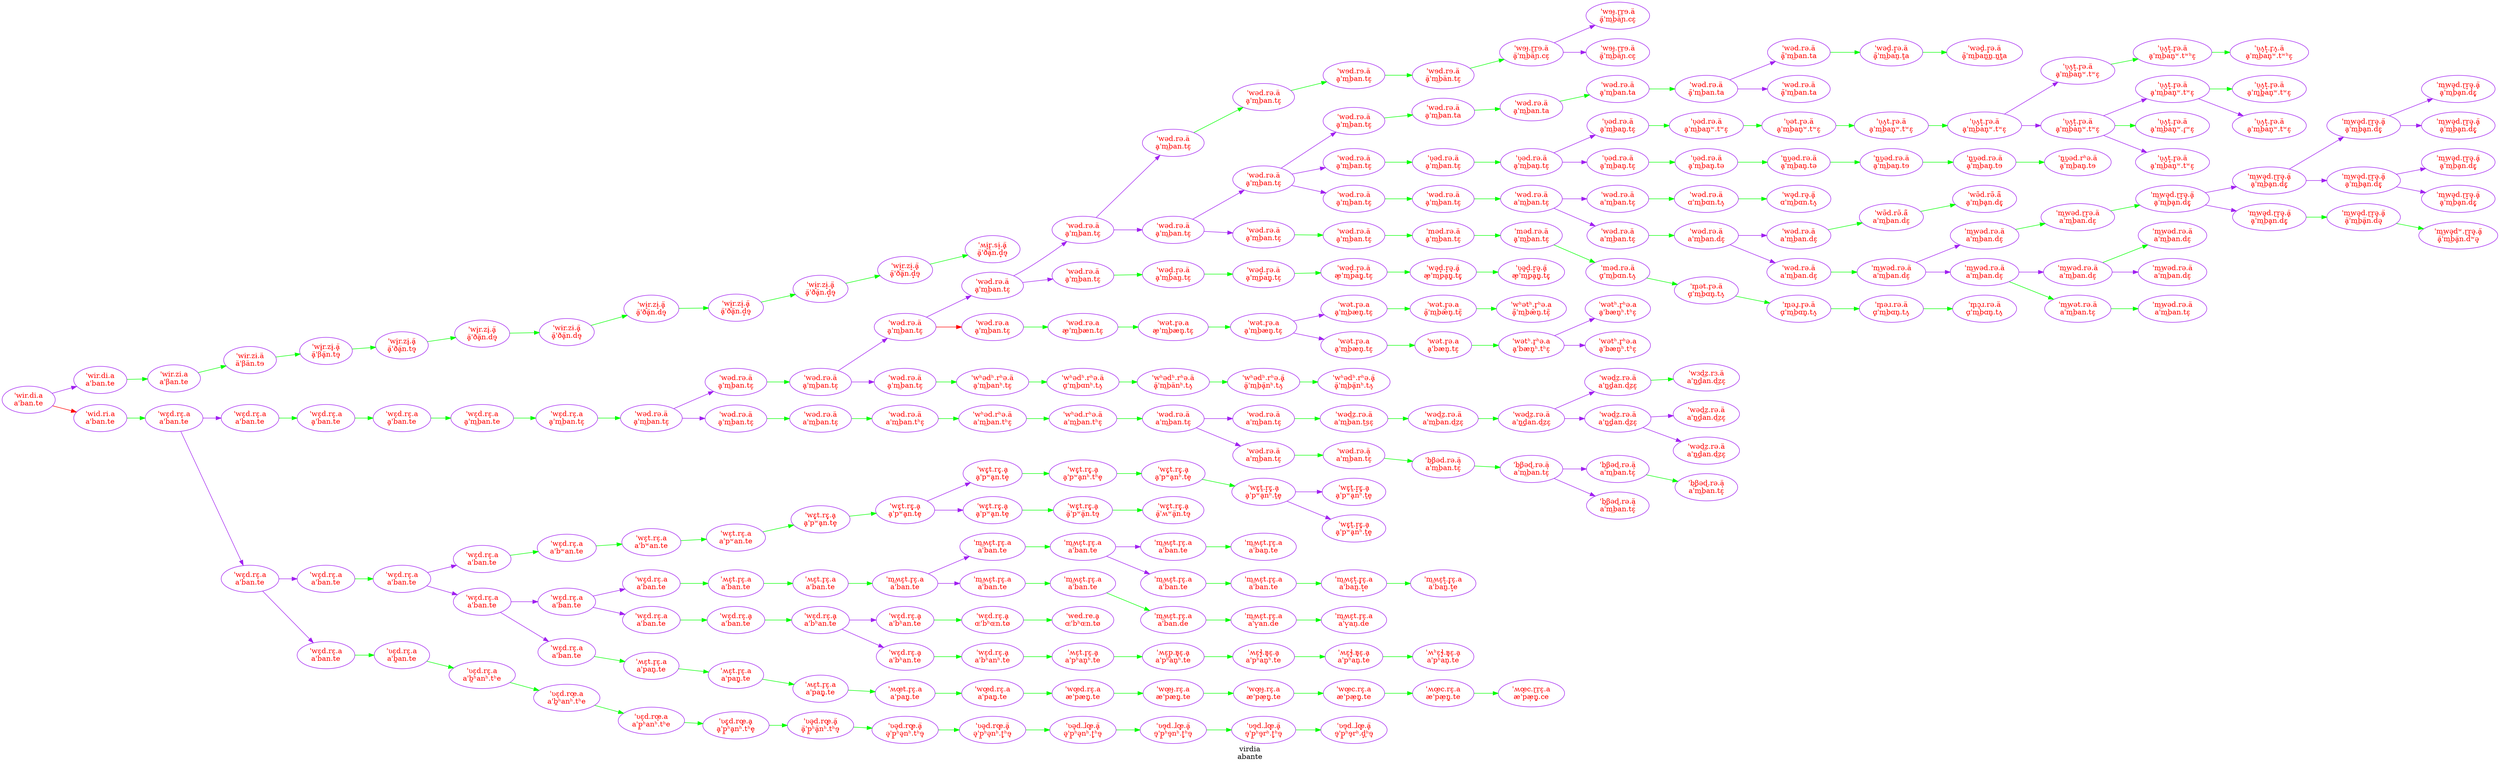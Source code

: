 digraph " We display the history of a word" {
label = "virdia
abante" 
graph[rankdir="LR"];
node [style="filled", fillcolor = "white"];
edge [style="solid", color="purple"];
0 [label="'wɛ̞d.rɛ̞.a
a'ban.te", fillcolor= white, color="purple",  fontcolor="red"];
1 [label="'wɛ̞d.rɛ̞.a
a'ban.te", fillcolor= white, color="purple",  fontcolor="red"];
2 [label="'wəd.rə.ä
a'm͜ban.tɛ̞", fillcolor= white, color="purple",  fontcolor="red"];
3 [label="'wɛ̞d.rɛ̞.ḁ
a'bʰan.te", fillcolor= white, color="purple",  fontcolor="red"];
4 [label="'ʋ̠ʌ̞t̟.r̥ə.ä
ḁ'm͜ban̥ʷ.tʷɛ̞", fillcolor= white, color="purple",  fontcolor="red"];
5 [label="'m͜ʍɛ̞t̟.r̥̟ɛ̞.a
a'ban̪.t̟e", fillcolor= white, color="purple",  fontcolor="red"];
6 [label="'wəd.rə.ä
ḁ̃'m͜ban.ta", fillcolor= white, color="purple",  fontcolor="red"];
7 [label="'wɛ̞d.rɛ̞.a
ḁ'ban.te", fillcolor= white, color="purple",  fontcolor="red"];
8 [label="'wəd.rə.ä̹
a'm͜ban.tɛ̞", fillcolor= white, color="purple",  fontcolor="red"];
9 [label="'wɛ̞d.rɛ̞.a
ḁ'm͜ban.te", fillcolor= white, color="purple",  fontcolor="red"];
10 [label="'m͜wə̥dʷ.ɽr̟ə̥.ḁ̈
ḁ̈'m͜bḁ̈n.dʷə̥", fillcolor= white, color="purple",  fontcolor="red"];
11 [label="'wətʰ.r̥ʰə.a
ḁ'bæn̥ʰ.tʰɛ̞", fillcolor= white, color="purple",  fontcolor="red"];
12 [label="'wɛ̞̥t.rɛ̞̥.ḁ
ḁ'pʷḁnʰ.te̥", fillcolor= white, color="purple",  fontcolor="red"];
13 [label="'wɨ̝r.zɨ̝.ḁ̈
ḁ̈'ðḁ̈n.d̟ɘ̥", fillcolor= white, color="purple",  fontcolor="red"];
14 [label="'m͜wəd.rə.ä
a'm͜ban.dɛ̞", fillcolor= white, color="purple",  fontcolor="red"];
15 [label="'ʍʰɛ̞ɬ̟̟̟.ʙ̥̠ɛ̞.ḁ
a'pʰan̥.te", fillcolor= white, color="purple",  fontcolor="red"];
16 [label="'wʰədʰ.rʰə.ä
ɑ̥'m͜bɑnʰ.tʌ̞", fillcolor= white, color="purple",  fontcolor="red"];
17 [label="'məd.rə.ä
ḁ'm͜ban.tɛ̞", fillcolor= white, color="purple",  fontcolor="red"];
18 [label="'wəd.rə.ä
ḁ'm͜ban.tɛ̞", fillcolor= white, color="purple",  fontcolor="red"];
19 [label="'wət.r̥ə.a
ḁ̃'m͜bæ̃n̥.tɛ̞̃", fillcolor= white, color="purple",  fontcolor="red"];
20 [label="'wɛ̞d.rɛ̞.ḁ
a'bʰan.te", fillcolor= white, color="purple",  fontcolor="red"];
21 [label="'wətʰ.r̥ʰə.a
ḁ'bæn̥ʰ.tʰɛ̞", fillcolor= white, color="purple",  fontcolor="red"];
22 [label="'wʰədʰ.rʰə.ä
ḁ'm͜banʰ.tɛ̞", fillcolor= white, color="purple",  fontcolor="red"];
23 [label="'ʋ̠əd.rə.ä
ḁ'm͜ban.tɛ̞", fillcolor= white, color="purple",  fontcolor="red"];
24 [label="'ʋ̠ʌ̞t̟.r̥ə.ä
ḁ'm͜ban̥ʷ.tʷɛ̞", fillcolor= white, color="purple",  fontcolor="red"];
25 [label="'wɨ̥r.zɨ̥.ḁ̈
ḁ̈'ðḁ̈n.dɘ̥", fillcolor= white, color="purple",  fontcolor="red"];
26 [label="'wʰəd.rʰə.ä
a'm͜ban.tʰɛ̞", fillcolor= white, color="purple",  fontcolor="red"];
27 [label="'ʋ̠əd.rə.ä
ḁ'm͜ban̥.tɛ̞", fillcolor= white, color="purple",  fontcolor="red"];
28 [label="'wir.di.a
a'ban.te", fillcolor= white, color="purple",  fontcolor="red"];
29 [label="'wœ̞d.rɛ̞.a
æ'pæn̪̥.te", fillcolor= white, color="purple",  fontcolor="red"];
30 [label="'wɨ̝r.zɨ̝.ḁ̈
ḁ̈'ðḁ̈n.d̟ɘ̥", fillcolor= white, color="purple",  fontcolor="red"];
31 [label="'m͜ʍɛ̞t.r̥ɛ̞.a
a'ban.te", fillcolor= white, color="purple",  fontcolor="red"];
32 [label="'wœ̞d.rɛ̞.a
a'pan̪̥.te", fillcolor= white, color="purple",  fontcolor="red"];
33 [label="'wəd.rə.ä
ḁ'm͜ban.tɛ̞", fillcolor= white, color="purple",  fontcolor="red"];
34 [label="'wəd.rə.ä
a'm͜ban.dɛ̞", fillcolor= white, color="purple",  fontcolor="red"];
35 [label="'m͜wəd.rə.ä
a'm͜ban.dɛ̞", fillcolor= white, color="purple",  fontcolor="red"];
36 [label="'wid.ri.a
a'ban.te", fillcolor= white, color="purple",  fontcolor="red"];
37 [label="'b͜βəɖ.rə.ä̹
a'm͜ban.tɛ̞", fillcolor= white, color="purple",  fontcolor="red"];
38 [label="'ʍɛ̞ɬ̟̟̟.ʙ̥̠ɛ̞.ḁ
a'pʰan̥ʰ.te", fillcolor= white, color="purple",  fontcolor="red"];
39 [label="'m͜wəd.ɽr̟ə.ä
a'm͜ban.dɛ̞", fillcolor= white, color="purple",  fontcolor="red"];
40 [label="'ʍɨ̝r̥.sɨ̝.ḁ̈
ḁ̈'ðḁ̈n.d̟ɘ̥", fillcolor= white, color="purple",  fontcolor="red"];
41 [label="'wəd.rə.ä
ḁ'm͜ban.tɛ̞", fillcolor= white, color="purple",  fontcolor="red"];
42 [label="'wɛ̞̥t.rɛ̞̥.ḁ
ḁ'pʷḁn.te̥", fillcolor= white, color="purple",  fontcolor="red"];
43 [label="'b͜βəɖ.rə.ä̹
a'm͜ban.tɛ̞", fillcolor= white, color="purple",  fontcolor="red"];
44 [label="'ʋɛ̞̥d.rœ̞̥.ḁ
ḁ'p̪ʰḁnʰ.tʰe̥", fillcolor= white, color="purple",  fontcolor="red"];
45 [label="'m͜wə̥d.ɽr̟ə̥.ḁ̈
ḁ'm͜bḁn.dɛ̞̥", fillcolor= white, color="purple",  fontcolor="red"];
46 [label="'ʍɛ̞t.r̥ɛ̞.ḁ
a'pʰan̥ʰ.te", fillcolor= white, color="purple",  fontcolor="red"];
47 [label="'wɛ̞d.rɛ̞.a
a'ban.te", fillcolor= white, color="purple",  fontcolor="red"];
48 [label="'wʰədʰ.rʰə.ḁ̈
ḁ̈'m͜bḁ̈nʰ.tʌ̞", fillcolor= white, color="purple",  fontcolor="red"];
49 [label="'m͜wəd.rə.ä
a'm͜ban.dɛ̞", fillcolor= white, color="purple",  fontcolor="red"];
50 [label="'wəd.rə.ä
ḁ'm͜ban.tɛ̞", fillcolor= white, color="purple",  fontcolor="red"];
51 [label="'wɛ̞d.rɛ̞.ḁ
a'bʰan.te", fillcolor= white, color="purple",  fontcolor="red"];
52 [label="'m͜ʍɛ̞t.r̥ɛ̞.a
a'ⱱ̟an̠.de", fillcolor= white, color="purple",  fontcolor="red"];
53 [label="'wət.r̥ə.a
ḁ'bæn̥.tɛ̞", fillcolor= white, color="purple",  fontcolor="red"];
54 [label="'m͜ʍɛ̞t.r̥ɛ̞.a
a'ban.te", fillcolor= white, color="purple",  fontcolor="red"];
55 [label="'wɛ̞̥t.rɛ̞̥.ḁ
ḁ'pʷḁn.te̥", fillcolor= white, color="purple",  fontcolor="red"];
56 [label="'wəd.rə.ä
ɑ'm͜bɑn.tʌ̞", fillcolor= white, color="purple",  fontcolor="red"];
57 [label="'wəd.rə.ä
ḁ̃'m͜ban.ta", fillcolor= white, color="purple",  fontcolor="red"];
58 [label="'wœ̞c.rɛ̞.a
æ'pæ̹n̪̥.te", fillcolor= white, color="purple",  fontcolor="red"];
59 [label="'wətʰ.r̥ʰə.a
ḁ'bæn̥ʰ.tʰɛ̞", fillcolor= white, color="purple",  fontcolor="red"];
60 [label="'wœ̞ɟ.rɛ̞.a
æ'pæn̪̥.te", fillcolor= white, color="purple",  fontcolor="red"];
61 [label="'wəd͜z.rə.ä
a'm͜ban.d͜zɛ̞", fillcolor= white, color="purple",  fontcolor="red"];
62 [label="'n̼͜ʋ̠əd.rʰə.ä
ḁ'm͜ban̥.tɘ", fillcolor= white, color="purple",  fontcolor="red"];
63 [label="'ʋɘ̥d.ɺœ̞̥.ḁ̈
ɘ̥'p̪ʰɘ̥rʰ.ɖ̟ʰɘ̥", fillcolor= white, color="purple",  fontcolor="red"];
64 [label="'məd.rə.ä
ḁ'm͜ban.tɛ̞", fillcolor= white, color="purple",  fontcolor="red"];
65 [label="'wəd.rə.ä
ḁ'm͜ban.tɛ̞", fillcolor= white, color="purple",  fontcolor="red"];
66 [label="'wɨr.zɨ.ḁ̈
ḁ̈'ðḁ̈n.dɘ̥", fillcolor= white, color="purple",  fontcolor="red"];
67 [label="'m͜ʍɛ̞t.r̥ɛ̞.a
a'ban.te", fillcolor= white, color="purple",  fontcolor="red"];
68 [label="'ʍɛ̞t.r̥ɛ̞.a
a'ban.te", fillcolor= white, color="purple",  fontcolor="red"];
69 [label="'wəd.rə.ä
ḁ'm͜ban.ta", fillcolor= white, color="purple",  fontcolor="red"];
70 [label="'wəd̟.r̟ə.ä
ḁ'm͜pan̪̥.tɛ̞", fillcolor= white, color="purple",  fontcolor="red"];
71 [label="'wɛ̞̥t.rɛ̞̥.ḁ
ḁ̈'ʍʷḁ̈n.tɘ̥", fillcolor= white, color="purple",  fontcolor="red"];
72 [label="'wəd.rə.ä
ḁ'm͜ban.tɛ̞", fillcolor= white, color="purple",  fontcolor="red"];
73 [label="'wəd͜z.rə.ä
a'm͜ban.t͜sɛ̞", fillcolor= white, color="purple",  fontcolor="red"];
74 [label="'m͜wə̥d.ɽr̟ə̥.ḁ̈
ḁ'm͜bḁn.dɛ̞̥", fillcolor= white, color="purple",  fontcolor="red"];
75 [label="'m̥əɹ.rə.ä
ɑ̥'m͜bɑn̥.tʌ̞", fillcolor= white, color="purple",  fontcolor="red"];
76 [label="'m͜wəd.rə.ä
a'm͜ban.dɛ̞", fillcolor= white, color="purple",  fontcolor="red"];
77 [label="'ʋ̠ət.r̥ə.ä
ḁ'm͜ban̥ʷ.tʷɛ̞", fillcolor= white, color="purple",  fontcolor="red"];
78 [label="'wɛ̞d.rɛ̞.a
a'bʷan.te", fillcolor= white, color="purple",  fontcolor="red"];
79 [label="'ʋ̠əd.rə.ä
ḁ'm͜ban̥.tɛ̞", fillcolor= white, color="purple",  fontcolor="red"];
80 [label="'m͜wə̥d.ɽr̟ə̥.ḁ̈
ḁ'm͜bḁn.dɛ̞̥", fillcolor= white, color="purple",  fontcolor="red"];
81 [label="'wət.r̥ə.a
ḁ'm͜bæn̥.tɛ̞", fillcolor= white, color="purple",  fontcolor="red"];
82 [label="'wəd.rə.ä
ḁ'm͜ban.tɛ̞", fillcolor= white, color="purple",  fontcolor="red"];
83 [label="'wəd͜z.rə.ä
a'n̼͜d̼an.d͜zɛ̞", fillcolor= white, color="purple",  fontcolor="red"];
84 [label="'wʰəd.rʰə.ä
a'm͜ban.tʰɛ̞", fillcolor= white, color="purple",  fontcolor="red"];
85 [label="'wəd.rə.ä
a'm͜ban.tɛ̞", fillcolor= white, color="purple",  fontcolor="red"];
86 [label="'m͜wəd.rə.ä
a'm͜ban.tɛ̞", fillcolor= white, color="purple",  fontcolor="red"];
87 [label="'wəd.rə.ä
ḁ'm͜ban.tɛ̞", fillcolor= white, color="purple",  fontcolor="red"];
88 [label="'wɛ̞d.rɛ̞.ḁ
a'ban.te", fillcolor= white, color="purple",  fontcolor="red"];
89 [label="'ʋ̠ʌ̞t̟.r̥ʌ̞.ä
ḁ'm͜ban̥ʷ.tʷʰɛ̞", fillcolor= white, color="purple",  fontcolor="red"];
90 [label="'wɘɟ.ɽr̠ɘ.ä
ḁ̈'m͜bäɲ.cɛ̞", fillcolor= white, color="purple",  fontcolor="red"];
91 [label="'wɛ̞̥t.rɛ̞̥.ḁ
ḁ'pʷḁn.te̥", fillcolor= white, color="purple",  fontcolor="red"];
92 [label="'wəd.rə.ä
ḁ'm͜ban.tɛ̞", fillcolor= white, color="purple",  fontcolor="red"];
93 [label="'wəd.rə.ä
ḁ'm͜ban.tɛ̞", fillcolor= white, color="purple",  fontcolor="red"];
94 [label="'wə̥d.rə̥.ḁ̈
ɑ'm͜bɑn.tʌ̞", fillcolor= white, color="purple",  fontcolor="red"];
95 [label="'m͜ʍɛ̞t.r̥ɛ̞.a
a'ban.te", fillcolor= white, color="purple",  fontcolor="red"];
96 [label="'m͜wə̥d.ɽr̟ə̥.ḁ̈
ḁ'm͜bḁn.dɛ̞̥", fillcolor= white, color="purple",  fontcolor="red"];
97 [label="'m͜wəd.rə.ä
a'm͜ban.dɛ̞", fillcolor= white, color="purple",  fontcolor="red"];
98 [label="'n̼͜ʋ̠əd.rə.ä
ḁ'm͜ban̥.tə", fillcolor= white, color="purple",  fontcolor="red"];
99 [label="'wəd.rə.ä
ḁ'm͜ban.tɛ̞", fillcolor= white, color="purple",  fontcolor="red"];
100 [label="'wɛ̞d.rɛ̞.a
a'ban.te", fillcolor= white, color="purple",  fontcolor="red"];
101 [label="'wə̃d.rə̃.ä̃
a'm͜ban.dɛ̞", fillcolor= white, color="purple",  fontcolor="red"];
102 [label="'ʋɘ̥d.ɺœ̞̥.ḁ̈
ɘ̥'p̪ʰɘ̥rʰ.ʈ̟ʰɘ̥", fillcolor= white, color="purple",  fontcolor="red"];
103 [label="'m͜wə̥d.ɽr̟ə̥.ḁ̈
ḁ'm͜bḁn.dɛ̞̥", fillcolor= white, color="purple",  fontcolor="red"];
104 [label="'b͜βəd.rə.ä̹
a'm͜ban.tɛ̞", fillcolor= white, color="purple",  fontcolor="red"];
105 [label="'wɛ̞̥t.rɛ̞̥.ḁ
ḁ'pʷḁnʰ.tʰe̥", fillcolor= white, color="purple",  fontcolor="red"];
106 [label="'ʍɛ̞t.r̥ɛ̞.a
a'pan̥.te", fillcolor= white, color="purple",  fontcolor="red"];
107 [label="'ʋɘ̥d.ɺœ̞̥.ḁ̈
ɘ̥'p̪ʰɘ̥nʰ.ʈ̟ʰɘ̥", fillcolor= white, color="purple",  fontcolor="red"];
108 [label="'wœ̞ɟ.rɛ̞.a
æ'pæ̹n̪̥.te", fillcolor= white, color="purple",  fontcolor="red"];
109 [label="'wɛ̞d.rɛ̞.a
ḁ'ban.te", fillcolor= white, color="purple",  fontcolor="red"];
110 [label="'m͜wət.rə.ä
a'm͜ban.tɛ̞", fillcolor= white, color="purple",  fontcolor="red"];
111 [label="'wɛ̞̥t̼.r̟̟ɛ̞̥.ḁ
ḁ'pʷḁnʰ.t̼e̥", fillcolor= white, color="purple",  fontcolor="red"];
112 [label="'ʍɛ̞t.r̥ɛ̞.a
a'pan̪̥.te", fillcolor= white, color="purple",  fontcolor="red"];
113 [label="'wɨ̝r.zɨ̝.ḁ̈
ḁ̈'ðḁ̈n.d̟ɘ̥", fillcolor= white, color="purple",  fontcolor="red"];
114 [label="'wɛ̞̥t̼.r̟̟ɛ̞̥.ḁ
ḁ'pʷḁnʰ.t̼e̥", fillcolor= white, color="purple",  fontcolor="red"];
115 [label="'ʋɛ̞d.rœ̞.a
a'b̪ʰanʰ.tʰe", fillcolor= white, color="purple",  fontcolor="red"];
116 [label="'ʍœ̞c.ɽr̠ɛ̞.a
æ'pæ̹n̪̥.ce", fillcolor= white, color="purple",  fontcolor="red"];
117 [label="'wəd.rə.ä
a'm͜ban.tɛ̞", fillcolor= white, color="purple",  fontcolor="red"];
118 [label="'m͜ʍɛ̞t.r̥ɛ̞.a
a'ban.te", fillcolor= white, color="purple",  fontcolor="red"];
119 [label="'wɨr.zɨ.ä
ä'βän.tɘ", fillcolor= white, color="purple",  fontcolor="red"];
120 [label="'ʋ̠əd.rə.ä
ḁ'm͜ban̥.tɛ̞", fillcolor= white, color="purple",  fontcolor="red"];
121 [label="'wəd.rə.ä
a'm͜ban.tɛ̞", fillcolor= white, color="purple",  fontcolor="red"];
122 [label="'wəd.rə.ä
ḁ'm͜ban.tɛ̞", fillcolor= white, color="purple",  fontcolor="red"];
123 [label="'wɛ̞d.rɛ̞.a
a'ban.te", fillcolor= white, color="purple",  fontcolor="red"];
124 [label="'wir.zi.a
a'βan.te", fillcolor= white, color="purple",  fontcolor="red"];
125 [label="'ʋ̠ʌ̞t̟.r̥ə.ä
ḁ'm͜ban̥ʷ.tʷɛ̞", fillcolor= white, color="purple",  fontcolor="red"];
126 [label="'m͜wə̥d.ɽr̟ə̥.ḁ̈
ḁ'm͜bḁn.dɛ̞̥", fillcolor= white, color="purple",  fontcolor="red"];
127 [label="'m͜wə̥d.ɽr̟ə̥.ḁ̈
ḁ̈'m͜bḁ̈n.də̥", fillcolor= white, color="purple",  fontcolor="red"];
128 [label="'m͜ʍɛ̞t.r̥ɛ̞.a
a'ⱱ̟an.de", fillcolor= white, color="purple",  fontcolor="red"];
129 [label="'wəd.rə.ä
ḁ'm͜ban.tɛ̞", fillcolor= white, color="purple",  fontcolor="red"];
130 [label="'wed.re.ḁ
ɶ'bʰɶn.tø", fillcolor= white, color="purple",  fontcolor="red"];
131 [label="'wəd.rə.ä
a'm͜ban.tɛ̞", fillcolor= white, color="purple",  fontcolor="red"];
132 [label="'n̼͜ʋ̠əd.rə.ä
ḁ'm͜ban̥.tɘ", fillcolor= white, color="purple",  fontcolor="red"];
133 [label="'wəd.rə.ä
ḁ'm͜ban.tɛ̞", fillcolor= white, color="purple",  fontcolor="red"];
134 [label="'wət.r̥ə.a
ḁ'm͜bæn̥.tɛ̞", fillcolor= white, color="purple",  fontcolor="red"];
135 [label="'wʰətʰ.r̥ʰə.a
ḁ̃'m͜bæ̃n̥.tɛ̞̃", fillcolor= white, color="purple",  fontcolor="red"];
136 [label="'wʰədʰ.rʰə.ḁ̈
ḁ̈'m͜bḁ̈nʰ.tʌ̞", fillcolor= white, color="purple",  fontcolor="red"];
137 [label="'wəd̼.r̟̟ə.ä
ḁ̃'m͜ban̼.t̼a", fillcolor= white, color="purple",  fontcolor="red"];
138 [label="'wɘɟ.ɽr̠ɘ.ä
ḁ̈'m͜bäɲ.cɛ̞", fillcolor= white, color="purple",  fontcolor="red"];
139 [label="'wɛ̞d.rɛ̞.a
a'ban.te", fillcolor= white, color="purple",  fontcolor="red"];
140 [label="'ʋ̠ʌ̞t̟.r̥ə.ä
ḁ'm͜ban̥ʷ.ɾ̥ʷɛ̞", fillcolor= white, color="purple",  fontcolor="red"];
141 [label="'wɛ̞d.rɛ̞.ḁ
a'bʰanʰ.te", fillcolor= white, color="purple",  fontcolor="red"];
142 [label="'ʋ̠ə̥d̟.r̟ə̥.ḁ̈
æ̥'m͜pḁn̪̥.tɛ̞̥", fillcolor= white, color="purple",  fontcolor="red"];
143 [label="'wɛ̞d.rɛ̞.a
a'ban.te", fillcolor= white, color="purple",  fontcolor="red"];
144 [label="'ʍɛ̞t.r̥ɛ̞.a
a'ban.te", fillcolor= white, color="purple",  fontcolor="red"];
145 [label="'wəd̼.r̟̟ə.ä
ḁ̃'m͜ban̼͜n̼.n̼͜t̼a", fillcolor= white, color="purple",  fontcolor="red"];
146 [label="'m͜wə̥d.ɽr̟ə̥.ḁ̈
ḁ'm͜bḁn.dɛ̞̥", fillcolor= white, color="purple",  fontcolor="red"];
147 [label="'wəd.rə.ä
a'm͜ban.tɛ̞", fillcolor= white, color="purple",  fontcolor="red"];
148 [label="'ʋ̠ʌ̞t̟.r̥ə.ä
ḁ'm͜ban̥ʷ.tʷɛ̞", fillcolor= white, color="purple",  fontcolor="red"];
149 [label="'wɘɟ.ɽr̠ɘ.ä
ḁ̈'m͜bäɲ.cɛ̞", fillcolor= white, color="purple",  fontcolor="red"];
150 [label="'wəd.rə.ä
ḁ'm͜ban.ta", fillcolor= white, color="purple",  fontcolor="red"];
151 [label="'wɛ̞t.rɛ̞.a
a'pʷan.te", fillcolor= white, color="purple",  fontcolor="red"];
152 [label="'m͜ʍɛ̞t.r̥ɛ̞.a
a'ban.te", fillcolor= white, color="purple",  fontcolor="red"];
153 [label="'wəd͜z.rə.ä
a'n̼͜d̼an.d͜zɛ̞", fillcolor= white, color="purple",  fontcolor="red"];
154 [label="'wɛ̞d.rɛ̞.a
a'ban.te", fillcolor= white, color="purple",  fontcolor="red"];
155 [label="'wɜd͜z.rɜ.ä
a'n̼͜d̼an.d͜zɛ̞", fillcolor= white, color="purple",  fontcolor="red"];
156 [label="'wəd.rə.ä
ḁ'm͜ban.ta", fillcolor= white, color="purple",  fontcolor="red"];
157 [label="'wɘd.rɘ.ä
ḁ̈'m͜bän.tɛ̞", fillcolor= white, color="purple",  fontcolor="red"];
158 [label="'m͜ʍɛ̞t.r̥ɛ̞.a
a'ban̼.te", fillcolor= white, color="purple",  fontcolor="red"];
159 [label="'wɛ̞d.rɛ̞.a
a'ban.te", fillcolor= white, color="purple",  fontcolor="red"];
160 [label="'ʋ̠ʌ̞t̟.r̥ə.ä
ḁ'ɱ͜b̪an̥ʷ.tʷɛ̞", fillcolor= white, color="purple",  fontcolor="red"];
161 [label="'wəd.rə.ä
ḁ̃'m͜ban.ta", fillcolor= white, color="purple",  fontcolor="red"];
162 [label="'wəd͜z.rə.ä
a'n̼͜d̼an.d͜zɛ̞", fillcolor= white, color="purple",  fontcolor="red"];
163 [label="'wɛ̞̥t̼.r̟̟ɛ̞̥.ḁ
ḁ'pʷḁnʰ.t̼e̥", fillcolor= white, color="purple",  fontcolor="red"];
164 [label="'wɨ̝r.zɨ̝.ḁ̈
ḁ̈'ðḁ̈n.dɘ̥", fillcolor= white, color="purple",  fontcolor="red"];
165 [label="'wəd.rə.ä
ḁ'm͜ban.tɛ̞", fillcolor= white, color="purple",  fontcolor="red"];
166 [label="'wəd.rə.ä
a'm͜ban.tɛ̞", fillcolor= white, color="purple",  fontcolor="red"];
167 [label="'wəd.rə.a
ḁ'm͜ban.tɛ̞", fillcolor= white, color="purple",  fontcolor="red"];
168 [label="'wəd.rə.a
æ̥'m͜bæn.tɛ̞", fillcolor= white, color="purple",  fontcolor="red"];
169 [label="'ʋ̠ʌ̞t.r̥ə.ä
ḁ'm͜ban̥ʷ.tʷɛ̞", fillcolor= white, color="purple",  fontcolor="red"];
170 [label="'wɛ̞t.rɛ̞.a
a'bʷan.te", fillcolor= white, color="purple",  fontcolor="red"];
171 [label="'m͜ʍɛ̞t.r̥ɛ̞.a
a'ban.te", fillcolor= white, color="purple",  fontcolor="red"];
172 [label="'m͜wə̥d.ɽr̟ə̥.ḁ̈
ḁ'm͜bḁn.dɛ̞̥", fillcolor= white, color="purple",  fontcolor="red"];
173 [label="'wəd.rə.ä
ḁ'm͜ban.tɛ̞", fillcolor= white, color="purple",  fontcolor="red"];
174 [label="'ʍɛ̞ɬ̟̟̟.ʙ̥̠ɛ̞.ḁ
a'pʰan̥.te", fillcolor= white, color="purple",  fontcolor="red"];
175 [label="'wəd.rə.ä
a'm͜ban.dɛ̞", fillcolor= white, color="purple",  fontcolor="red"];
176 [label="'ʋə̥d.rœ̞̥.ḁ̈
ə̥'p̪ʰə̥nʰ.tʰɘ̥", fillcolor= white, color="purple",  fontcolor="red"];
177 [label="'ʋɛ̞d.rœ̞.a
a'p̪ʰanʰ.tʰe", fillcolor= white, color="purple",  fontcolor="red"];
178 [label="'ʍœ̞t.r̥ɛ̞.a
a'pan̪̥.te", fillcolor= white, color="purple",  fontcolor="red"];
179 [label="'ʋ̠əd.rə.ä
ḁ'm͜ban̥ʷ.tʷɛ̞", fillcolor= white, color="purple",  fontcolor="red"];
180 [label="'n̼͜ʋ̠əd.rə.ä
ḁ'm͜ban̥.tɘ", fillcolor= white, color="purple",  fontcolor="red"];
181 [label="'wəd̟.r̟ə.ä
ḁ'm͜ban̪.tɛ̞", fillcolor= white, color="purple",  fontcolor="red"];
182 [label="'ʋə̥d.ɺœ̞̥.ḁ̈
ə̥'p̪ʰə̥nʰ.ʈ̟ʰɘ̥", fillcolor= white, color="purple",  fontcolor="red"];
183 [label="'ʍœ̞c.rɛ̞.a
æ'pæ̹n̪̥.te", fillcolor= white, color="purple",  fontcolor="red"];
184 [label="'wəd.rə.ä
ḁ'm͜ban.tɛ̞", fillcolor= white, color="purple",  fontcolor="red"];
185 [label="'wɛ̞d.rɛ̞.a
a'ban.te", fillcolor= white, color="purple",  fontcolor="red"];
186 [label="'ʋ̠əd.rə.ä
ḁ'm͜ban̥.tə", fillcolor= white, color="purple",  fontcolor="red"];
187 [label="'wʰədʰ.rʰə.ä
ḁ̈'m͜bänʰ.tʌ̞", fillcolor= white, color="purple",  fontcolor="red"];
188 [label="'wɨ̥r.zɨ̥.ḁ̈
ḁ̈'βḁ̈n.tɘ̥", fillcolor= white, color="purple",  fontcolor="red"];
189 [label="'wə̥d̟.r̟ə̥.ḁ̈
æ̥'m͜pḁn̪̥.tɛ̞̥", fillcolor= white, color="purple",  fontcolor="red"];
190 [label="'m͜ʍɛ̞t̟.r̥̟ɛ̞.a
a'ban̪.t̟e", fillcolor= white, color="purple",  fontcolor="red"];
191 [label="'wəd.rə.ä
ḁ'm͜ban.tɛ̞", fillcolor= white, color="purple",  fontcolor="red"];
192 [label="'m͜wə̥d.ɽr̟ə̥.ḁ̈
ḁ'm͜bḁn.dɛ̞̥", fillcolor= white, color="purple",  fontcolor="red"];
193 [label="'ʋɛ̞d.rɛ̞.a
a'b̪an.te", fillcolor= white, color="purple",  fontcolor="red"];
194 [label="'wɛ̞d.rɛ̞.a
ḁ'm͜ban.tɛ̞", fillcolor= white, color="purple",  fontcolor="red"];
195 [label="'ʋ̠ʌ̞t̟.r̥ə.ä
ḁ'm͜ban̥ʷ.tʷɛ̞", fillcolor= white, color="purple",  fontcolor="red"];
196 [label="'wəd͜z.rə.ä
a'n̼͜d̼an.d͜zɛ̞", fillcolor= white, color="purple",  fontcolor="red"];
197 [label="'wɘd.rɘ.ä
ḁ'm͜ban.tɛ̞", fillcolor= white, color="purple",  fontcolor="red"];
198 [label="'wəd.rə.ä
a'm͜ban.tʰɛ̞", fillcolor= white, color="purple",  fontcolor="red"];
199 [label="'ʍɛ̞p̪.ʙ̥̠ɛ̞.ḁ
a'pʰan̥ʰ.te", fillcolor= white, color="purple",  fontcolor="red"];
200 [label="'m͜ʍɛ̞t.r̥ɛ̞.a
a'ban.te", fillcolor= white, color="purple",  fontcolor="red"];
201 [label="'wət.r̥ə.a
æ̥'m͜bæn̥.tɛ̞", fillcolor= white, color="purple",  fontcolor="red"];
202 [label="'m̥ɔ̞ɹ.rə.ä
ɑ̥'m͜bɑn̥.tʌ̞", fillcolor= white, color="purple",  fontcolor="red"];
203 [label="'m͜ʍɛ̞t.r̥ɛ̞.a
a'ban.de", fillcolor= white, color="purple",  fontcolor="red"];
204 [label="'wəd̟.r̟ə.ä
æ̥'m͜pan̪̥.tɛ̞", fillcolor= white, color="purple",  fontcolor="red"];
205 [label="'ʋə̥d.rœ̞̥.ḁ̈
ḁ̈'p̪ʰḁ̈nʰ.tʰɘ̥", fillcolor= white, color="purple",  fontcolor="red"];
206 [label="'ʋɛ̞d.rɛ̞.a
a'b̪ʰanʰ.tʰe", fillcolor= white, color="purple",  fontcolor="red"];
207 [label="'ʋ̠ʌ̞t̟.r̥ə.ä
ḁ'm͜ban̥ʷ.tʷɛ̞", fillcolor= white, color="purple",  fontcolor="red"];
208 [label="'wɛ̞d.rɛ̞.a
a'ban.te", fillcolor= white, color="purple",  fontcolor="red"];
209 [label="'wɛ̞d.rɛ̞.ḁ
ɶ'bʰɶn.tø", fillcolor= white, color="purple",  fontcolor="red"];
210 [label="'wɨ̥r.zɨ̥.ḁ̈
ḁ̈'ðḁ̈n.tɘ̥", fillcolor= white, color="purple",  fontcolor="red"];
211 [label="'wəd.rə.ä
ḁ'm͜ban.tɛ̞", fillcolor= white, color="purple",  fontcolor="red"];
212 [label="'ʍɛ̞t.r̥ɛ̞.a
a'pan̪̥.te", fillcolor= white, color="purple",  fontcolor="red"];
213 [label="'wɛ̞d.rɛ̞.a
a'ban.te", fillcolor= white, color="purple",  fontcolor="red"];
214 [label="'m̥ət.r̥ə.ä
ɑ̥'m͜bɑn̥.tʌ̞", fillcolor= white, color="purple",  fontcolor="red"];
215 [label="'m̥əɹ̥.r̥ə.ä
ɑ̥'m͜bɑn̥.tʌ̞", fillcolor= white, color="purple",  fontcolor="red"];
216 [label="'wɛ̞̥t.rɛ̞̥.ḁ
ḁ'pʷḁn.te̥", fillcolor= white, color="purple",  fontcolor="red"];
217 [label="'wə̃d.rə̃.ä̃
ḁ'm͜bḁn.dɛ̞̥", fillcolor= white, color="purple",  fontcolor="red"];
218 [label="'məd.rə.ä
ɑ̥'m͜bɑn.tʌ̞", fillcolor= white, color="purple",  fontcolor="red"];
219 [label="'wəd͜z.rə.ä
a'n̼͜d̼an.d͜zɛ̞", fillcolor= white, color="purple",  fontcolor="red"];
220 [label="'b͜βəɖ.rə.ä̹
a'm͜ban.tɛ̞", fillcolor= white, color="purple",  fontcolor="red"];
221 [label="'ʋ̠ʌ̞t̟.r̥ə.ä
ḁ'm͜ban̥ʷ.tʷʰɛ̞", fillcolor= white, color="purple",  fontcolor="red"];
222 [label="'b͜βəɖ.rə.ä̹
a'm͜ban.tɛ̞", fillcolor= white, color="purple",  fontcolor="red"];
223 [label="'wɛ̞̥t.rɛ̞̥.ḁ
ḁ̈'pʷḁ̈n.tɘ̥", fillcolor= white, color="purple",  fontcolor="red"];
224 [label="'wir.di.a
a'ban.te", fillcolor= white, color="purple",  fontcolor="red"];
225 [label="'m͜wəd.rə.ä
a'm͜ban.dɛ̞", fillcolor= white, color="purple",  fontcolor="red"];
226 [label="'wəd.rə.ä
a'm͜ban.dɛ̞", fillcolor= white, color="purple",  fontcolor="red"];
227 [label="'ʋə̥d.rœ̞̥.ḁ̈
ə̥'p̪ʰə̥nʰ.ʈ̟ʰɘ̥", fillcolor= white, color="purple",  fontcolor="red"];
228 [label="'wət.r̥ə.a
ḁ'm͜bæn̥.tɛ̞", fillcolor= white, color="purple",  fontcolor="red"];
36 -> 154[style="solid", color="green"];
224 -> 36[style="solid", color="red"];
194 -> 33[style="solid", color="green"];
9 -> 194[style="solid", color="green"];
7 -> 9[style="solid", color="green"];
109 -> 7[style="solid", color="green"];
139 -> 109[style="solid", color="green"];
154 -> 139;
72 -> 92[style="solid", color="green"];
33 -> 72;
92 -> 18;
18 -> 129;
129 -> 50;
50 -> 191;
191 -> 133;
173 -> 85[style="solid", color="green"];
165 -> 173[style="solid", color="green"];
133 -> 165;
121 -> 34[style="solid", color="green"];
85 -> 121;
226 -> 225[style="solid", color="green"];
34 -> 226;
39 -> 80[style="solid", color="green"];
14 -> 39[style="solid", color="green"];
225 -> 14;
80 -> 103;
103 -> 146;
103 -> 172;
225 -> 76;
76 -> 97;
156 -> 161[style="solid", color="green"];
69 -> 156[style="solid", color="green"];
150 -> 69[style="solid", color="green"];
41 -> 150[style="solid", color="green"];
133 -> 41;
23 -> 120[style="solid", color="green"];
122 -> 23[style="solid", color="green"];
133 -> 122;
169 -> 195[style="solid", color="green"];
77 -> 169[style="solid", color="green"];
179 -> 77[style="solid", color="green"];
27 -> 179[style="solid", color="green"];
120 -> 27;
195 -> 125;
125 -> 24;
157 -> 90[style="solid", color="green"];
197 -> 157[style="solid", color="green"];
211 -> 197[style="solid", color="green"];
93 -> 211[style="solid", color="green"];
50 -> 93;
201 -> 81[style="solid", color="green"];
168 -> 201[style="solid", color="green"];
167 -> 168[style="solid", color="green"];
18 -> 167[style="solid", color="red"];
53 -> 59[style="solid", color="green"];
228 -> 53[style="solid", color="green"];
81 -> 228;
84 -> 117[style="solid", color="green"];
26 -> 84[style="solid", color="green"];
198 -> 26[style="solid", color="green"];
147 -> 198[style="solid", color="green"];
87 -> 147[style="solid", color="green"];
33 -> 87;
61 -> 162[style="solid", color="green"];
73 -> 61[style="solid", color="green"];
131 -> 73[style="solid", color="green"];
117 -> 131;
162 -> 219;
104 -> 37[style="solid", color="green"];
8 -> 104[style="solid", color="green"];
166 -> 8[style="solid", color="green"];
117 -> 166;
154 -> 185;
47 -> 159[style="solid", color="green"];
185 -> 47;
159 -> 123;
123 -> 100;
88 -> 3[style="solid", color="green"];
213 -> 88[style="solid", color="green"];
100 -> 213;
68 -> 54[style="solid", color="green"];
144 -> 68[style="solid", color="green"];
0 -> 144[style="solid", color="green"];
100 -> 0;
95 -> 118[style="solid", color="green"];
54 -> 95;
216 -> 55[style="solid", color="green"];
151 -> 216[style="solid", color="green"];
170 -> 151[style="solid", color="green"];
78 -> 170[style="solid", color="green"];
1 -> 78[style="solid", color="green"];
159 -> 1;
12 -> 163[style="solid", color="green"];
105 -> 12[style="solid", color="green"];
42 -> 105[style="solid", color="green"];
55 -> 42;
146 -> 126;
146 -> 96;
172 -> 45;
172 -> 74;
127 -> 10[style="solid", color="green"];
192 -> 127[style="solid", color="green"];
80 -> 192;
97 -> 49;
97 -> 35[style="solid", color="green"];
110 -> 86[style="solid", color="green"];
76 -> 110[style="solid", color="green"];
101 -> 217[style="solid", color="green"];
175 -> 101[style="solid", color="green"];
34 -> 175;
56 -> 94[style="solid", color="green"];
2 -> 56[style="solid", color="green"];
85 -> 2;
161 -> 57;
137 -> 145[style="solid", color="green"];
6 -> 137[style="solid", color="green"];
161 -> 6;
221 -> 89[style="solid", color="green"];
4 -> 221[style="solid", color="green"];
195 -> 4;
24 -> 207;
24 -> 160[style="solid", color="green"];
125 -> 148;
125 -> 140[style="solid", color="green"];
132 -> 62[style="solid", color="green"];
180 -> 132[style="solid", color="green"];
98 -> 180[style="solid", color="green"];
186 -> 98[style="solid", color="green"];
79 -> 186[style="solid", color="green"];
120 -> 79;
75 -> 202[style="solid", color="green"];
215 -> 75[style="solid", color="green"];
214 -> 215[style="solid", color="green"];
218 -> 214[style="solid", color="green"];
17 -> 218[style="solid", color="green"];
64 -> 17[style="solid", color="green"];
99 -> 64[style="solid", color="green"];
184 -> 99[style="solid", color="green"];
191 -> 184;
90 -> 138;
90 -> 149;
189 -> 142[style="solid", color="green"];
204 -> 189[style="solid", color="green"];
70 -> 204[style="solid", color="green"];
181 -> 70[style="solid", color="green"];
65 -> 181[style="solid", color="green"];
129 -> 65;
59 -> 11;
59 -> 21;
19 -> 135[style="solid", color="green"];
134 -> 19[style="solid", color="green"];
81 -> 134;
48 -> 136[style="solid", color="green"];
187 -> 48[style="solid", color="green"];
16 -> 187[style="solid", color="green"];
22 -> 16[style="solid", color="green"];
82 -> 22[style="solid", color="green"];
92 -> 82;
219 -> 83;
219 -> 196;
153 -> 155[style="solid", color="green"];
162 -> 153;
43 -> 220[style="solid", color="green"];
37 -> 43;
37 -> 222;
209 -> 130[style="solid", color="green"];
20 -> 209[style="solid", color="green"];
3 -> 20;
174 -> 15[style="solid", color="green"];
38 -> 174[style="solid", color="green"];
199 -> 38[style="solid", color="green"];
46 -> 199[style="solid", color="green"];
141 -> 46[style="solid", color="green"];
51 -> 141[style="solid", color="green"];
3 -> 51;
5 -> 190[style="solid", color="green"];
171 -> 5[style="solid", color="green"];
200 -> 171[style="solid", color="green"];
118 -> 200;
67 -> 158[style="solid", color="green"];
118 -> 67;
128 -> 52[style="solid", color="green"];
203 -> 128[style="solid", color="green"];
31 -> 203[style="solid", color="green"];
152 -> 31[style="solid", color="green"];
54 -> 152;
183 -> 116[style="solid", color="green"];
58 -> 183[style="solid", color="green"];
108 -> 58[style="solid", color="green"];
60 -> 108[style="solid", color="green"];
29 -> 60[style="solid", color="green"];
32 -> 29[style="solid", color="green"];
178 -> 32[style="solid", color="green"];
112 -> 178[style="solid", color="green"];
212 -> 112[style="solid", color="green"];
106 -> 212[style="solid", color="green"];
143 -> 106[style="solid", color="green"];
123 -> 143;
223 -> 71[style="solid", color="green"];
91 -> 223[style="solid", color="green"];
55 -> 91;
163 -> 114;
163 -> 111;
102 -> 63[style="solid", color="green"];
107 -> 102[style="solid", color="green"];
182 -> 107[style="solid", color="green"];
227 -> 182[style="solid", color="green"];
176 -> 227[style="solid", color="green"];
205 -> 176[style="solid", color="green"];
44 -> 205[style="solid", color="green"];
177 -> 44[style="solid", color="green"];
115 -> 177[style="solid", color="green"];
206 -> 115[style="solid", color="green"];
193 -> 206[style="solid", color="green"];
208 -> 193[style="solid", color="green"];
185 -> 208;
13 -> 40[style="solid", color="green"];
30 -> 13[style="solid", color="green"];
113 -> 30[style="solid", color="green"];
164 -> 113[style="solid", color="green"];
66 -> 164[style="solid", color="green"];
25 -> 66[style="solid", color="green"];
210 -> 25[style="solid", color="green"];
188 -> 210[style="solid", color="green"];
119 -> 188[style="solid", color="green"];
124 -> 119[style="solid", color="green"];
28 -> 124[style="solid", color="green"];
224 -> 28;
}